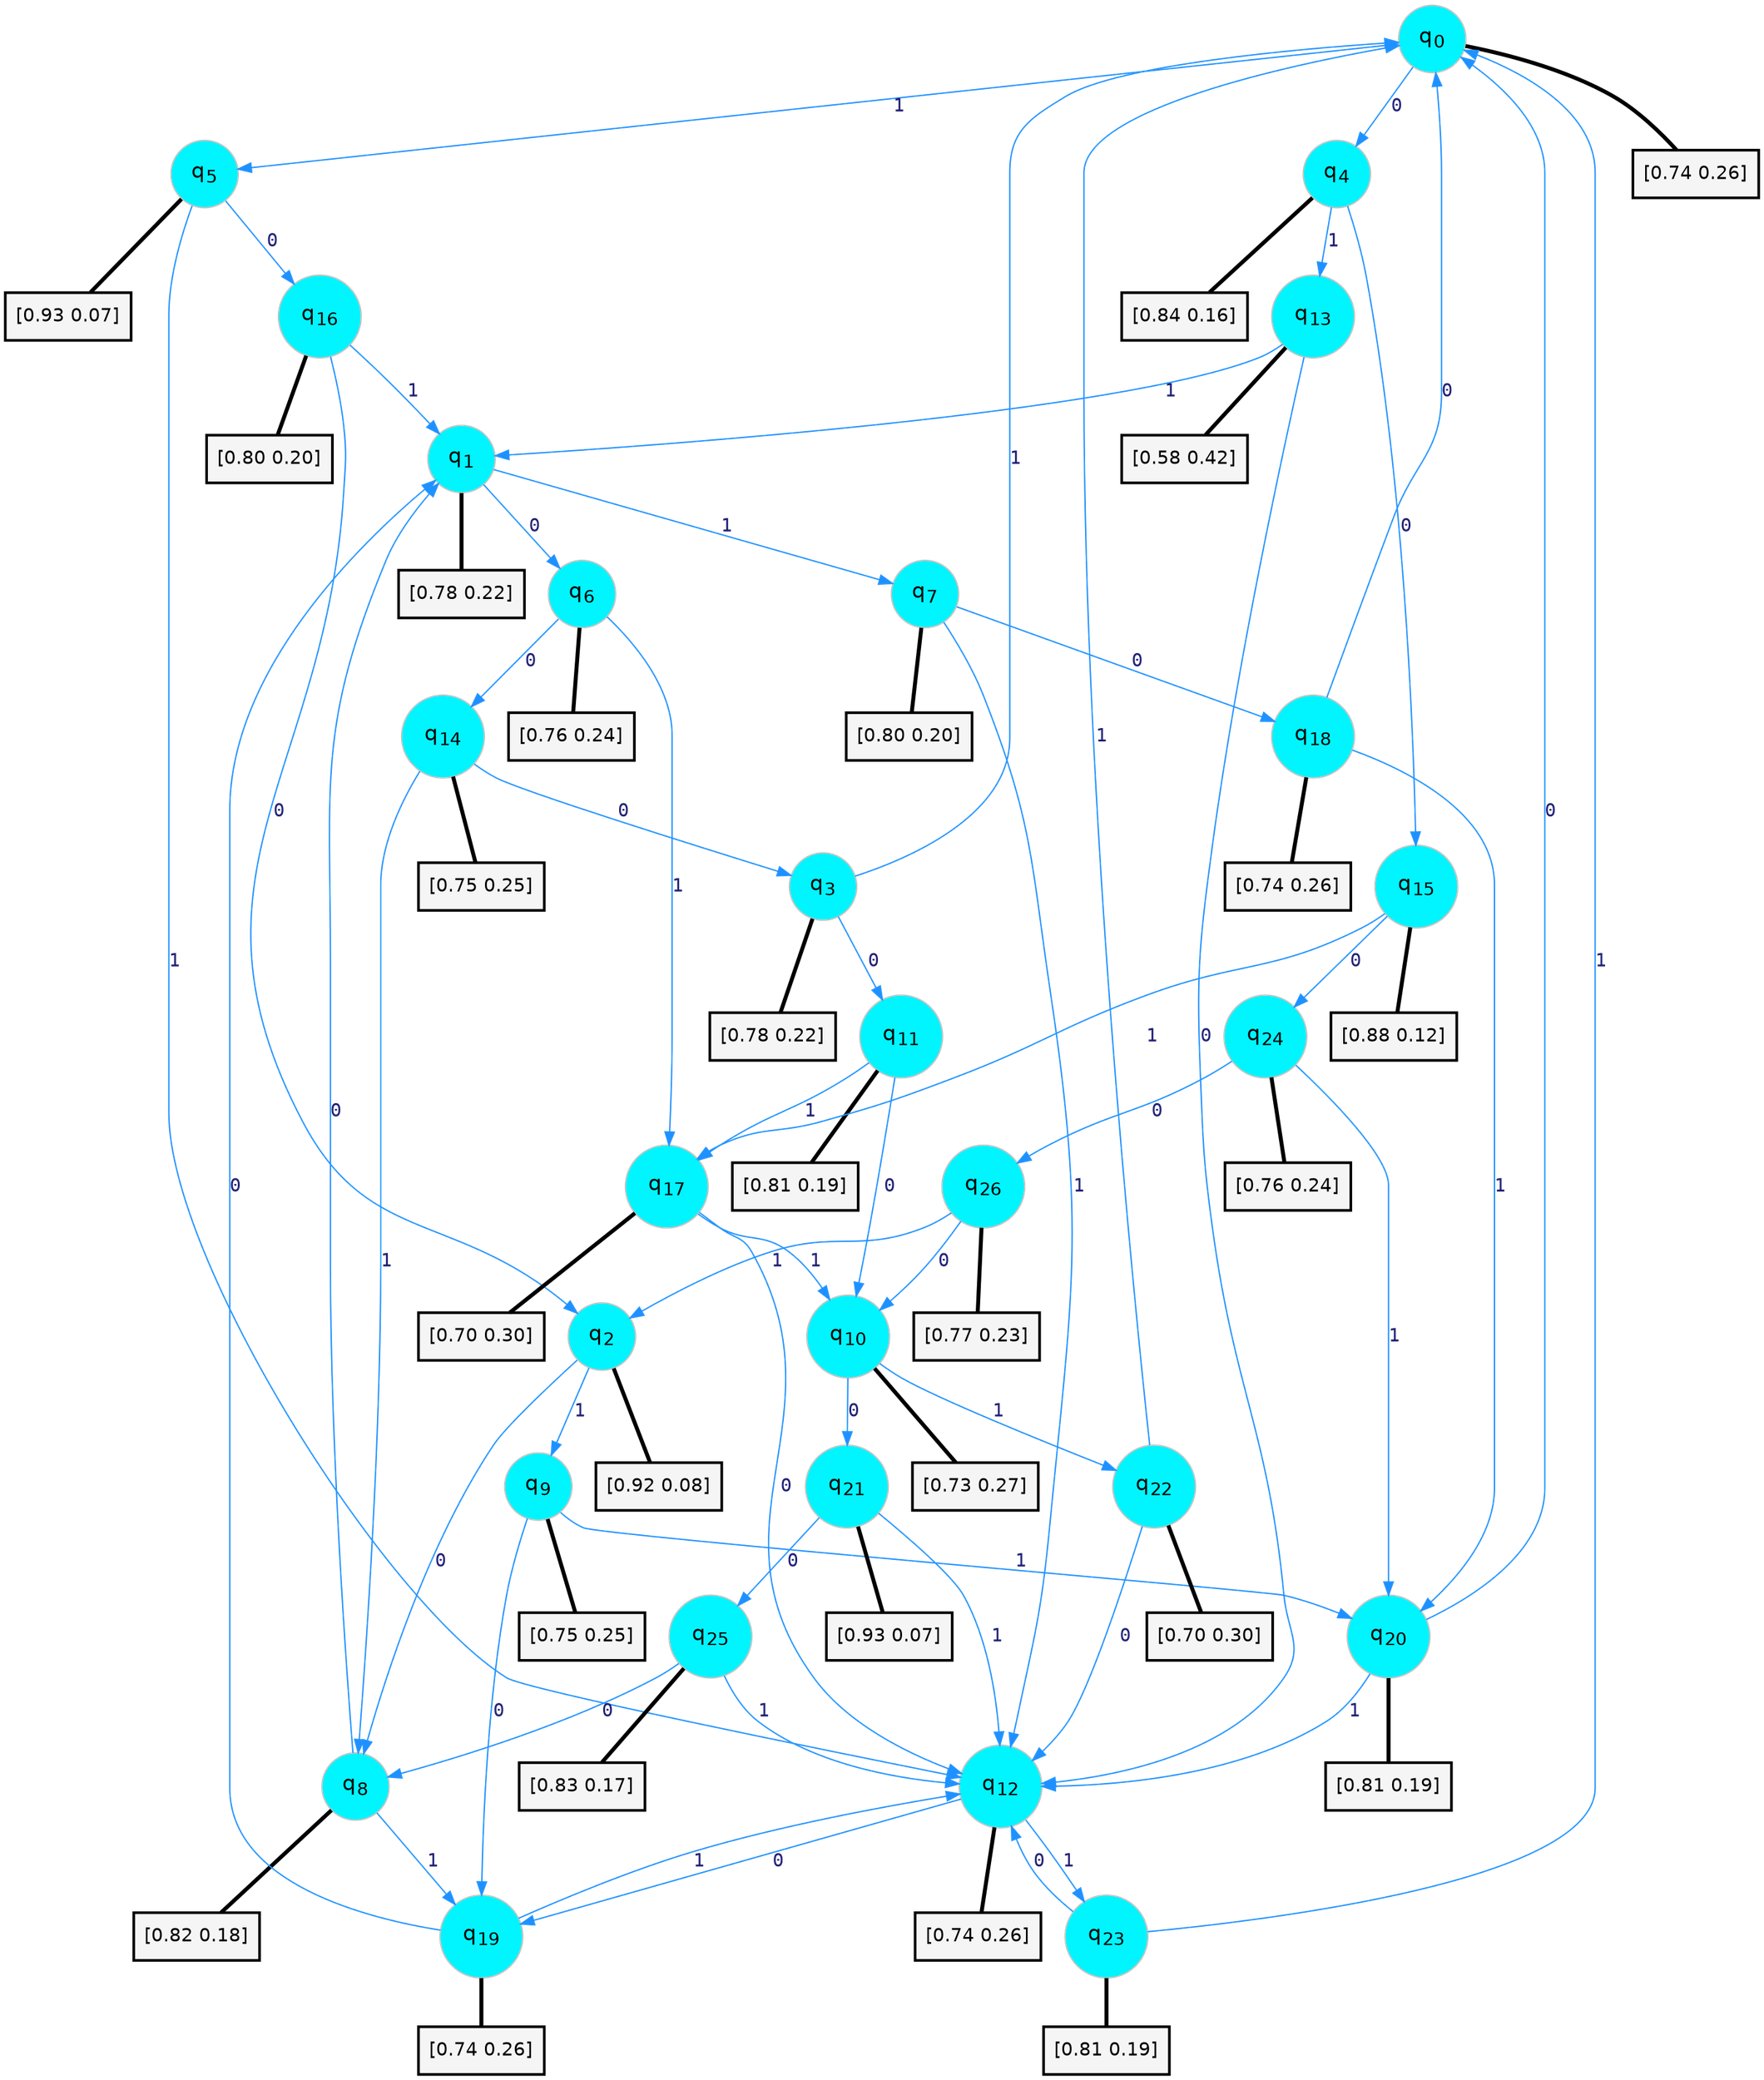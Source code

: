 digraph G {
graph [
bgcolor=transparent, dpi=300, rankdir=TD, size="40,25"];
node [
color=gray, fillcolor=turquoise1, fontcolor=black, fontname=Helvetica, fontsize=16, fontweight=bold, shape=circle, style=filled];
edge [
arrowsize=1, color=dodgerblue1, fontcolor=midnightblue, fontname=courier, fontweight=bold, penwidth=1, style=solid, weight=20];
0[label=<q<SUB>0</SUB>>];
1[label=<q<SUB>1</SUB>>];
2[label=<q<SUB>2</SUB>>];
3[label=<q<SUB>3</SUB>>];
4[label=<q<SUB>4</SUB>>];
5[label=<q<SUB>5</SUB>>];
6[label=<q<SUB>6</SUB>>];
7[label=<q<SUB>7</SUB>>];
8[label=<q<SUB>8</SUB>>];
9[label=<q<SUB>9</SUB>>];
10[label=<q<SUB>10</SUB>>];
11[label=<q<SUB>11</SUB>>];
12[label=<q<SUB>12</SUB>>];
13[label=<q<SUB>13</SUB>>];
14[label=<q<SUB>14</SUB>>];
15[label=<q<SUB>15</SUB>>];
16[label=<q<SUB>16</SUB>>];
17[label=<q<SUB>17</SUB>>];
18[label=<q<SUB>18</SUB>>];
19[label=<q<SUB>19</SUB>>];
20[label=<q<SUB>20</SUB>>];
21[label=<q<SUB>21</SUB>>];
22[label=<q<SUB>22</SUB>>];
23[label=<q<SUB>23</SUB>>];
24[label=<q<SUB>24</SUB>>];
25[label=<q<SUB>25</SUB>>];
26[label=<q<SUB>26</SUB>>];
27[label="[0.74 0.26]", shape=box,fontcolor=black, fontname=Helvetica, fontsize=14, penwidth=2, fillcolor=whitesmoke,color=black];
28[label="[0.78 0.22]", shape=box,fontcolor=black, fontname=Helvetica, fontsize=14, penwidth=2, fillcolor=whitesmoke,color=black];
29[label="[0.92 0.08]", shape=box,fontcolor=black, fontname=Helvetica, fontsize=14, penwidth=2, fillcolor=whitesmoke,color=black];
30[label="[0.78 0.22]", shape=box,fontcolor=black, fontname=Helvetica, fontsize=14, penwidth=2, fillcolor=whitesmoke,color=black];
31[label="[0.84 0.16]", shape=box,fontcolor=black, fontname=Helvetica, fontsize=14, penwidth=2, fillcolor=whitesmoke,color=black];
32[label="[0.93 0.07]", shape=box,fontcolor=black, fontname=Helvetica, fontsize=14, penwidth=2, fillcolor=whitesmoke,color=black];
33[label="[0.76 0.24]", shape=box,fontcolor=black, fontname=Helvetica, fontsize=14, penwidth=2, fillcolor=whitesmoke,color=black];
34[label="[0.80 0.20]", shape=box,fontcolor=black, fontname=Helvetica, fontsize=14, penwidth=2, fillcolor=whitesmoke,color=black];
35[label="[0.82 0.18]", shape=box,fontcolor=black, fontname=Helvetica, fontsize=14, penwidth=2, fillcolor=whitesmoke,color=black];
36[label="[0.75 0.25]", shape=box,fontcolor=black, fontname=Helvetica, fontsize=14, penwidth=2, fillcolor=whitesmoke,color=black];
37[label="[0.73 0.27]", shape=box,fontcolor=black, fontname=Helvetica, fontsize=14, penwidth=2, fillcolor=whitesmoke,color=black];
38[label="[0.81 0.19]", shape=box,fontcolor=black, fontname=Helvetica, fontsize=14, penwidth=2, fillcolor=whitesmoke,color=black];
39[label="[0.74 0.26]", shape=box,fontcolor=black, fontname=Helvetica, fontsize=14, penwidth=2, fillcolor=whitesmoke,color=black];
40[label="[0.58 0.42]", shape=box,fontcolor=black, fontname=Helvetica, fontsize=14, penwidth=2, fillcolor=whitesmoke,color=black];
41[label="[0.75 0.25]", shape=box,fontcolor=black, fontname=Helvetica, fontsize=14, penwidth=2, fillcolor=whitesmoke,color=black];
42[label="[0.88 0.12]", shape=box,fontcolor=black, fontname=Helvetica, fontsize=14, penwidth=2, fillcolor=whitesmoke,color=black];
43[label="[0.80 0.20]", shape=box,fontcolor=black, fontname=Helvetica, fontsize=14, penwidth=2, fillcolor=whitesmoke,color=black];
44[label="[0.70 0.30]", shape=box,fontcolor=black, fontname=Helvetica, fontsize=14, penwidth=2, fillcolor=whitesmoke,color=black];
45[label="[0.74 0.26]", shape=box,fontcolor=black, fontname=Helvetica, fontsize=14, penwidth=2, fillcolor=whitesmoke,color=black];
46[label="[0.74 0.26]", shape=box,fontcolor=black, fontname=Helvetica, fontsize=14, penwidth=2, fillcolor=whitesmoke,color=black];
47[label="[0.81 0.19]", shape=box,fontcolor=black, fontname=Helvetica, fontsize=14, penwidth=2, fillcolor=whitesmoke,color=black];
48[label="[0.93 0.07]", shape=box,fontcolor=black, fontname=Helvetica, fontsize=14, penwidth=2, fillcolor=whitesmoke,color=black];
49[label="[0.70 0.30]", shape=box,fontcolor=black, fontname=Helvetica, fontsize=14, penwidth=2, fillcolor=whitesmoke,color=black];
50[label="[0.81 0.19]", shape=box,fontcolor=black, fontname=Helvetica, fontsize=14, penwidth=2, fillcolor=whitesmoke,color=black];
51[label="[0.76 0.24]", shape=box,fontcolor=black, fontname=Helvetica, fontsize=14, penwidth=2, fillcolor=whitesmoke,color=black];
52[label="[0.83 0.17]", shape=box,fontcolor=black, fontname=Helvetica, fontsize=14, penwidth=2, fillcolor=whitesmoke,color=black];
53[label="[0.77 0.23]", shape=box,fontcolor=black, fontname=Helvetica, fontsize=14, penwidth=2, fillcolor=whitesmoke,color=black];
0->4 [label=0];
0->5 [label=1];
0->27 [arrowhead=none, penwidth=3,color=black];
1->6 [label=0];
1->7 [label=1];
1->28 [arrowhead=none, penwidth=3,color=black];
2->8 [label=0];
2->9 [label=1];
2->29 [arrowhead=none, penwidth=3,color=black];
3->11 [label=0];
3->0 [label=1];
3->30 [arrowhead=none, penwidth=3,color=black];
4->15 [label=0];
4->13 [label=1];
4->31 [arrowhead=none, penwidth=3,color=black];
5->16 [label=0];
5->12 [label=1];
5->32 [arrowhead=none, penwidth=3,color=black];
6->14 [label=0];
6->17 [label=1];
6->33 [arrowhead=none, penwidth=3,color=black];
7->18 [label=0];
7->12 [label=1];
7->34 [arrowhead=none, penwidth=3,color=black];
8->1 [label=0];
8->19 [label=1];
8->35 [arrowhead=none, penwidth=3,color=black];
9->19 [label=0];
9->20 [label=1];
9->36 [arrowhead=none, penwidth=3,color=black];
10->21 [label=0];
10->22 [label=1];
10->37 [arrowhead=none, penwidth=3,color=black];
11->10 [label=0];
11->17 [label=1];
11->38 [arrowhead=none, penwidth=3,color=black];
12->19 [label=0];
12->23 [label=1];
12->39 [arrowhead=none, penwidth=3,color=black];
13->12 [label=0];
13->1 [label=1];
13->40 [arrowhead=none, penwidth=3,color=black];
14->3 [label=0];
14->8 [label=1];
14->41 [arrowhead=none, penwidth=3,color=black];
15->24 [label=0];
15->17 [label=1];
15->42 [arrowhead=none, penwidth=3,color=black];
16->2 [label=0];
16->1 [label=1];
16->43 [arrowhead=none, penwidth=3,color=black];
17->12 [label=0];
17->10 [label=1];
17->44 [arrowhead=none, penwidth=3,color=black];
18->0 [label=0];
18->20 [label=1];
18->45 [arrowhead=none, penwidth=3,color=black];
19->1 [label=0];
19->12 [label=1];
19->46 [arrowhead=none, penwidth=3,color=black];
20->0 [label=0];
20->12 [label=1];
20->47 [arrowhead=none, penwidth=3,color=black];
21->25 [label=0];
21->12 [label=1];
21->48 [arrowhead=none, penwidth=3,color=black];
22->12 [label=0];
22->0 [label=1];
22->49 [arrowhead=none, penwidth=3,color=black];
23->12 [label=0];
23->0 [label=1];
23->50 [arrowhead=none, penwidth=3,color=black];
24->26 [label=0];
24->20 [label=1];
24->51 [arrowhead=none, penwidth=3,color=black];
25->8 [label=0];
25->12 [label=1];
25->52 [arrowhead=none, penwidth=3,color=black];
26->10 [label=0];
26->2 [label=1];
26->53 [arrowhead=none, penwidth=3,color=black];
}
